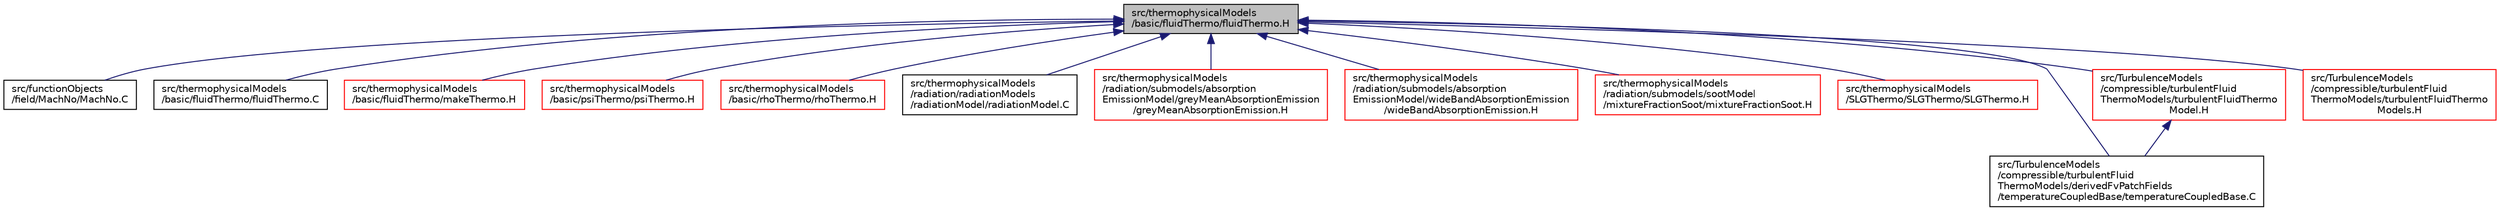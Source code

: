 digraph "src/thermophysicalModels/basic/fluidThermo/fluidThermo.H"
{
  bgcolor="transparent";
  edge [fontname="Helvetica",fontsize="10",labelfontname="Helvetica",labelfontsize="10"];
  node [fontname="Helvetica",fontsize="10",shape=record];
  Node319 [label="src/thermophysicalModels\l/basic/fluidThermo/fluidThermo.H",height=0.2,width=0.4,color="black", fillcolor="grey75", style="filled", fontcolor="black"];
  Node319 -> Node320 [dir="back",color="midnightblue",fontsize="10",style="solid",fontname="Helvetica"];
  Node320 [label="src/functionObjects\l/field/MachNo/MachNo.C",height=0.2,width=0.4,color="black",URL="$a04697.html"];
  Node319 -> Node321 [dir="back",color="midnightblue",fontsize="10",style="solid",fontname="Helvetica"];
  Node321 [label="src/thermophysicalModels\l/basic/fluidThermo/fluidThermo.C",height=0.2,width=0.4,color="black",URL="$a15737.html"];
  Node319 -> Node322 [dir="back",color="midnightblue",fontsize="10",style="solid",fontname="Helvetica"];
  Node322 [label="src/thermophysicalModels\l/basic/fluidThermo/makeThermo.H",height=0.2,width=0.4,color="red",URL="$a15743.html",tooltip="Macros for creating basic fluid thermo packages. "];
  Node319 -> Node325 [dir="back",color="midnightblue",fontsize="10",style="solid",fontname="Helvetica"];
  Node325 [label="src/thermophysicalModels\l/basic/psiThermo/psiThermo.H",height=0.2,width=0.4,color="red",URL="$a15770.html"];
  Node319 -> Node391 [dir="back",color="midnightblue",fontsize="10",style="solid",fontname="Helvetica"];
  Node391 [label="src/thermophysicalModels\l/basic/rhoThermo/rhoThermo.H",height=0.2,width=0.4,color="red",URL="$a15785.html"];
  Node319 -> Node549 [dir="back",color="midnightblue",fontsize="10",style="solid",fontname="Helvetica"];
  Node549 [label="src/thermophysicalModels\l/radiation/radiationModels\l/radiationModel/radiationModel.C",height=0.2,width=0.4,color="black",URL="$a16436.html"];
  Node319 -> Node550 [dir="back",color="midnightblue",fontsize="10",style="solid",fontname="Helvetica"];
  Node550 [label="src/thermophysicalModels\l/radiation/submodels/absorption\lEmissionModel/greyMeanAbsorptionEmission\l/greyMeanAbsorptionEmission.H",height=0.2,width=0.4,color="red",URL="$a16478.html"];
  Node319 -> Node552 [dir="back",color="midnightblue",fontsize="10",style="solid",fontname="Helvetica"];
  Node552 [label="src/thermophysicalModels\l/radiation/submodels/absorption\lEmissionModel/wideBandAbsorptionEmission\l/wideBandAbsorptionEmission.H",height=0.2,width=0.4,color="red",URL="$a16496.html"];
  Node319 -> Node555 [dir="back",color="midnightblue",fontsize="10",style="solid",fontname="Helvetica"];
  Node555 [label="src/thermophysicalModels\l/radiation/submodels/sootModel\l/mixtureFractionSoot/mixtureFractionSoot.H",height=0.2,width=0.4,color="red",URL="$a16523.html"];
  Node319 -> Node558 [dir="back",color="midnightblue",fontsize="10",style="solid",fontname="Helvetica"];
  Node558 [label="src/thermophysicalModels\l/SLGThermo/SLGThermo/SLGThermo.H",height=0.2,width=0.4,color="red",URL="$a16712.html"];
  Node319 -> Node618 [dir="back",color="midnightblue",fontsize="10",style="solid",fontname="Helvetica"];
  Node618 [label="src/TurbulenceModels\l/compressible/turbulentFluid\lThermoModels/derivedFvPatchFields\l/temperatureCoupledBase/temperatureCoupledBase.C",height=0.2,width=0.4,color="black",URL="$a17597.html"];
  Node319 -> Node619 [dir="back",color="midnightblue",fontsize="10",style="solid",fontname="Helvetica"];
  Node619 [label="src/TurbulenceModels\l/compressible/turbulentFluid\lThermoModels/turbulentFluidThermo\lModel.H",height=0.2,width=0.4,color="red",URL="$a17672.html"];
  Node619 -> Node618 [dir="back",color="midnightblue",fontsize="10",style="solid",fontname="Helvetica"];
  Node319 -> Node646 [dir="back",color="midnightblue",fontsize="10",style="solid",fontname="Helvetica"];
  Node646 [label="src/TurbulenceModels\l/compressible/turbulentFluid\lThermoModels/turbulentFluidThermo\lModels.H",height=0.2,width=0.4,color="red",URL="$a17678.html"];
}
